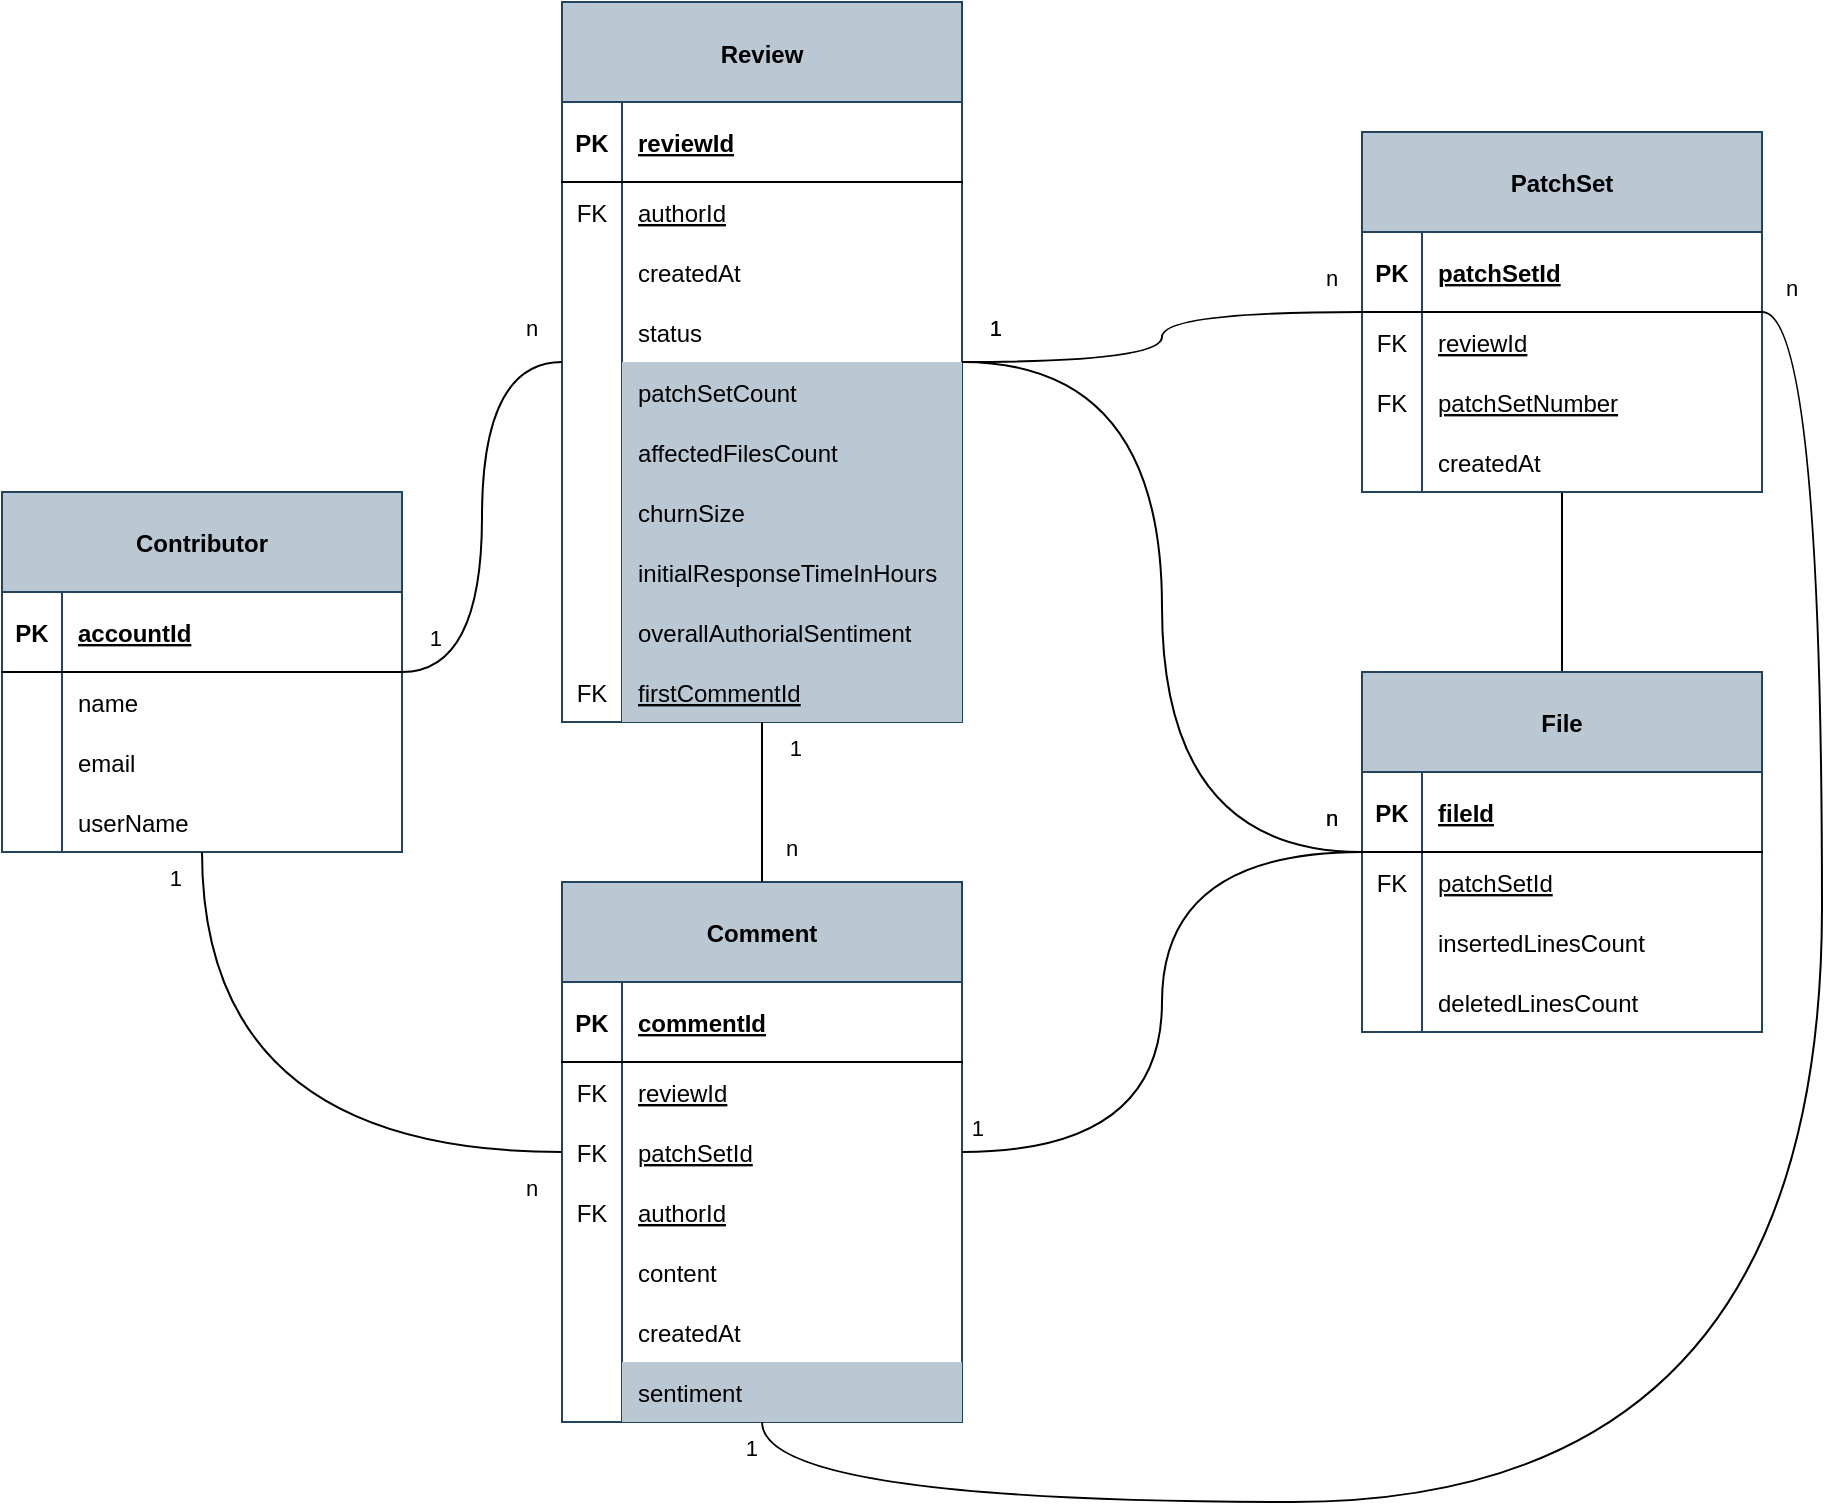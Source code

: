 <mxfile version="16.5.2" type="github"><diagram id="hAJlr7_38naY_VEKnSWe" name="Page-1"><mxGraphModel dx="2249" dy="765" grid="1" gridSize="10" guides="1" tooltips="1" connect="1" arrows="1" fold="1" page="1" pageScale="1" pageWidth="827" pageHeight="1169" math="0" shadow="0"><root><mxCell id="0"/><mxCell id="1" parent="0"/><mxCell id="wU6lkk-Ef7fBL7S0k7bZ-24" value="Review" style="shape=table;startSize=50;container=1;collapsible=1;childLayout=tableLayout;fixedRows=1;rowLines=0;fontStyle=1;align=center;resizeLast=1;spacingTop=1;fontFamily=Helvetica;labelBorderColor=none;fillColor=#bac8d3;strokeColor=#23445d;rounded=0;" parent="1" vertex="1"><mxGeometry x="160" y="160" width="200" height="360" as="geometry"><mxRectangle x="180" y="180" width="70" height="50" as="alternateBounds"/></mxGeometry></mxCell><mxCell id="wU6lkk-Ef7fBL7S0k7bZ-25" value="" style="shape=partialRectangle;collapsible=0;dropTarget=0;pointerEvents=0;fillColor=none;top=0;left=0;bottom=1;right=0;points=[[0,0.5],[1,0.5]];portConstraint=eastwest;rounded=0;" parent="wU6lkk-Ef7fBL7S0k7bZ-24" vertex="1"><mxGeometry y="50" width="200" height="40" as="geometry"/></mxCell><mxCell id="wU6lkk-Ef7fBL7S0k7bZ-26" value="PK" style="shape=partialRectangle;connectable=0;fillColor=none;top=0;left=0;bottom=0;right=0;fontStyle=1;overflow=hidden;rounded=0;" parent="wU6lkk-Ef7fBL7S0k7bZ-25" vertex="1"><mxGeometry width="30" height="40" as="geometry"><mxRectangle width="30" height="40" as="alternateBounds"/></mxGeometry></mxCell><mxCell id="wU6lkk-Ef7fBL7S0k7bZ-27" value="reviewId" style="shape=partialRectangle;connectable=0;fillColor=none;top=0;left=0;bottom=0;right=0;align=left;spacingLeft=6;fontStyle=5;overflow=hidden;rounded=0;" parent="wU6lkk-Ef7fBL7S0k7bZ-25" vertex="1"><mxGeometry x="30" width="170" height="40" as="geometry"><mxRectangle width="170" height="40" as="alternateBounds"/></mxGeometry></mxCell><mxCell id="wU6lkk-Ef7fBL7S0k7bZ-34" value="" style="shape=partialRectangle;collapsible=0;dropTarget=0;pointerEvents=0;fillColor=none;top=0;left=0;bottom=0;right=0;points=[[0,0.5],[1,0.5]];portConstraint=eastwest;rounded=0;" parent="wU6lkk-Ef7fBL7S0k7bZ-24" vertex="1"><mxGeometry y="90" width="200" height="30" as="geometry"/></mxCell><mxCell id="wU6lkk-Ef7fBL7S0k7bZ-35" value="FK" style="shape=partialRectangle;connectable=0;fillColor=none;top=0;left=0;bottom=0;right=0;editable=1;overflow=hidden;rounded=0;" parent="wU6lkk-Ef7fBL7S0k7bZ-34" vertex="1"><mxGeometry width="30" height="30" as="geometry"><mxRectangle width="30" height="30" as="alternateBounds"/></mxGeometry></mxCell><mxCell id="wU6lkk-Ef7fBL7S0k7bZ-36" value="authorId" style="shape=partialRectangle;connectable=0;fillColor=none;top=0;left=0;bottom=0;right=0;align=left;spacingLeft=6;overflow=hidden;fontStyle=4;rounded=0;" parent="wU6lkk-Ef7fBL7S0k7bZ-34" vertex="1"><mxGeometry x="30" width="170" height="30" as="geometry"><mxRectangle width="170" height="30" as="alternateBounds"/></mxGeometry></mxCell><mxCell id="wU6lkk-Ef7fBL7S0k7bZ-28" value="" style="shape=partialRectangle;collapsible=0;dropTarget=0;pointerEvents=0;fillColor=none;top=0;left=0;bottom=0;right=0;points=[[0,0.5],[1,0.5]];portConstraint=eastwest;rounded=0;" parent="wU6lkk-Ef7fBL7S0k7bZ-24" vertex="1"><mxGeometry y="120" width="200" height="30" as="geometry"/></mxCell><mxCell id="wU6lkk-Ef7fBL7S0k7bZ-29" value="" style="shape=partialRectangle;connectable=0;fillColor=none;top=0;left=0;bottom=0;right=0;editable=1;overflow=hidden;rounded=0;" parent="wU6lkk-Ef7fBL7S0k7bZ-28" vertex="1"><mxGeometry width="30" height="30" as="geometry"><mxRectangle width="30" height="30" as="alternateBounds"/></mxGeometry></mxCell><mxCell id="wU6lkk-Ef7fBL7S0k7bZ-30" value="createdAt" style="shape=partialRectangle;connectable=0;fillColor=none;top=0;left=0;bottom=0;right=0;align=left;spacingLeft=6;overflow=hidden;rounded=0;" parent="wU6lkk-Ef7fBL7S0k7bZ-28" vertex="1"><mxGeometry x="30" width="170" height="30" as="geometry"><mxRectangle width="170" height="30" as="alternateBounds"/></mxGeometry></mxCell><mxCell id="keo1zelIInVa2BC7bCIQ-1" value="" style="shape=partialRectangle;collapsible=0;dropTarget=0;pointerEvents=0;fillColor=none;top=0;left=0;bottom=0;right=0;points=[[0,0.5],[1,0.5]];portConstraint=eastwest;rounded=0;" parent="wU6lkk-Ef7fBL7S0k7bZ-24" vertex="1"><mxGeometry y="150" width="200" height="30" as="geometry"/></mxCell><mxCell id="keo1zelIInVa2BC7bCIQ-2" value="" style="shape=partialRectangle;connectable=0;fillColor=none;top=0;left=0;bottom=0;right=0;editable=1;overflow=hidden;rounded=0;" parent="keo1zelIInVa2BC7bCIQ-1" vertex="1"><mxGeometry width="30" height="30" as="geometry"><mxRectangle width="30" height="30" as="alternateBounds"/></mxGeometry></mxCell><mxCell id="keo1zelIInVa2BC7bCIQ-3" value="status" style="shape=partialRectangle;connectable=0;fillColor=none;top=0;left=0;bottom=0;right=0;align=left;spacingLeft=6;overflow=hidden;rounded=0;" parent="keo1zelIInVa2BC7bCIQ-1" vertex="1"><mxGeometry x="30" width="170" height="30" as="geometry"><mxRectangle width="170" height="30" as="alternateBounds"/></mxGeometry></mxCell><mxCell id="keo1zelIInVa2BC7bCIQ-93" value="" style="shape=partialRectangle;collapsible=0;dropTarget=0;pointerEvents=0;fillColor=none;top=0;left=0;bottom=0;right=0;points=[[0,0.5],[1,0.5]];portConstraint=eastwest;rounded=0;" parent="wU6lkk-Ef7fBL7S0k7bZ-24" vertex="1"><mxGeometry y="180" width="200" height="30" as="geometry"/></mxCell><mxCell id="keo1zelIInVa2BC7bCIQ-94" value="" style="shape=partialRectangle;connectable=0;fillColor=none;top=0;left=0;bottom=0;right=0;editable=1;overflow=hidden;rounded=0;" parent="keo1zelIInVa2BC7bCIQ-93" vertex="1"><mxGeometry width="30" height="30" as="geometry"><mxRectangle width="30" height="30" as="alternateBounds"/></mxGeometry></mxCell><mxCell id="keo1zelIInVa2BC7bCIQ-95" value="patchSetCount" style="shape=partialRectangle;connectable=0;fillColor=#BAC8D3;top=0;left=0;bottom=0;right=0;align=left;spacingLeft=6;overflow=hidden;labelBackgroundColor=none;strokeColor=#23445d;rounded=0;" parent="keo1zelIInVa2BC7bCIQ-93" vertex="1"><mxGeometry x="30" width="170" height="30" as="geometry"><mxRectangle width="170" height="30" as="alternateBounds"/></mxGeometry></mxCell><mxCell id="keo1zelIInVa2BC7bCIQ-96" value="" style="shape=partialRectangle;collapsible=0;dropTarget=0;pointerEvents=0;fillColor=none;top=0;left=0;bottom=0;right=0;points=[[0,0.5],[1,0.5]];portConstraint=eastwest;rounded=0;" parent="wU6lkk-Ef7fBL7S0k7bZ-24" vertex="1"><mxGeometry y="210" width="200" height="30" as="geometry"/></mxCell><mxCell id="keo1zelIInVa2BC7bCIQ-97" value="" style="shape=partialRectangle;connectable=0;fillColor=none;top=0;left=0;bottom=0;right=0;editable=1;overflow=hidden;rounded=0;" parent="keo1zelIInVa2BC7bCIQ-96" vertex="1"><mxGeometry width="30" height="30" as="geometry"><mxRectangle width="30" height="30" as="alternateBounds"/></mxGeometry></mxCell><mxCell id="keo1zelIInVa2BC7bCIQ-98" value="affectedFilesCount" style="shape=partialRectangle;connectable=0;fillColor=#BAC8D3;top=0;left=0;bottom=0;right=0;align=left;spacingLeft=6;overflow=hidden;labelBackgroundColor=none;rounded=0;" parent="keo1zelIInVa2BC7bCIQ-96" vertex="1"><mxGeometry x="30" width="170" height="30" as="geometry"><mxRectangle width="170" height="30" as="alternateBounds"/></mxGeometry></mxCell><mxCell id="keo1zelIInVa2BC7bCIQ-99" value="" style="shape=partialRectangle;collapsible=0;dropTarget=0;pointerEvents=0;fillColor=none;top=0;left=0;bottom=0;right=0;points=[[0,0.5],[1,0.5]];portConstraint=eastwest;rounded=0;" parent="wU6lkk-Ef7fBL7S0k7bZ-24" vertex="1"><mxGeometry y="240" width="200" height="30" as="geometry"/></mxCell><mxCell id="keo1zelIInVa2BC7bCIQ-100" value="" style="shape=partialRectangle;connectable=0;fillColor=none;top=0;left=0;bottom=0;right=0;editable=1;overflow=hidden;rounded=0;" parent="keo1zelIInVa2BC7bCIQ-99" vertex="1"><mxGeometry width="30" height="30" as="geometry"><mxRectangle width="30" height="30" as="alternateBounds"/></mxGeometry></mxCell><mxCell id="keo1zelIInVa2BC7bCIQ-101" value="churnSize" style="shape=partialRectangle;connectable=0;fillColor=#BAC8D3;top=0;left=0;bottom=0;right=0;align=left;spacingLeft=6;overflow=hidden;labelBackgroundColor=none;rounded=0;" parent="keo1zelIInVa2BC7bCIQ-99" vertex="1"><mxGeometry x="30" width="170" height="30" as="geometry"><mxRectangle width="170" height="30" as="alternateBounds"/></mxGeometry></mxCell><mxCell id="keo1zelIInVa2BC7bCIQ-102" value="" style="shape=partialRectangle;collapsible=0;dropTarget=0;pointerEvents=0;fillColor=none;top=0;left=0;bottom=0;right=0;points=[[0,0.5],[1,0.5]];portConstraint=eastwest;rounded=0;" parent="wU6lkk-Ef7fBL7S0k7bZ-24" vertex="1"><mxGeometry y="270" width="200" height="30" as="geometry"/></mxCell><mxCell id="keo1zelIInVa2BC7bCIQ-103" value="" style="shape=partialRectangle;connectable=0;fillColor=none;top=0;left=0;bottom=0;right=0;editable=1;overflow=hidden;rounded=0;" parent="keo1zelIInVa2BC7bCIQ-102" vertex="1"><mxGeometry width="30" height="30" as="geometry"><mxRectangle width="30" height="30" as="alternateBounds"/></mxGeometry></mxCell><mxCell id="keo1zelIInVa2BC7bCIQ-104" value="initialResponseTimeInHours" style="shape=partialRectangle;connectable=0;fillColor=#BAC8D3;top=0;left=0;bottom=0;right=0;align=left;spacingLeft=6;overflow=hidden;labelBackgroundColor=none;rounded=0;" parent="keo1zelIInVa2BC7bCIQ-102" vertex="1"><mxGeometry x="30" width="170" height="30" as="geometry"><mxRectangle width="170" height="30" as="alternateBounds"/></mxGeometry></mxCell><mxCell id="keo1zelIInVa2BC7bCIQ-105" value="" style="shape=partialRectangle;collapsible=0;dropTarget=0;pointerEvents=0;fillColor=none;top=0;left=0;bottom=0;right=0;points=[[0,0.5],[1,0.5]];portConstraint=eastwest;rounded=0;" parent="wU6lkk-Ef7fBL7S0k7bZ-24" vertex="1"><mxGeometry y="300" width="200" height="30" as="geometry"/></mxCell><mxCell id="keo1zelIInVa2BC7bCIQ-106" value="" style="shape=partialRectangle;connectable=0;fillColor=none;top=0;left=0;bottom=0;right=0;editable=1;overflow=hidden;rounded=0;" parent="keo1zelIInVa2BC7bCIQ-105" vertex="1"><mxGeometry width="30" height="30" as="geometry"><mxRectangle width="30" height="30" as="alternateBounds"/></mxGeometry></mxCell><mxCell id="keo1zelIInVa2BC7bCIQ-107" value="overallAuthorialSentiment" style="shape=partialRectangle;connectable=0;fillColor=#BAC8D3;top=0;left=0;bottom=0;right=0;align=left;spacingLeft=6;overflow=hidden;labelBackgroundColor=none;rounded=0;" parent="keo1zelIInVa2BC7bCIQ-105" vertex="1"><mxGeometry x="30" width="170" height="30" as="geometry"><mxRectangle width="170" height="30" as="alternateBounds"/></mxGeometry></mxCell><mxCell id="keo1zelIInVa2BC7bCIQ-180" value="" style="shape=partialRectangle;collapsible=0;dropTarget=0;pointerEvents=0;fillColor=none;top=0;left=0;bottom=0;right=0;points=[[0,0.5],[1,0.5]];portConstraint=eastwest;rounded=0;" parent="wU6lkk-Ef7fBL7S0k7bZ-24" vertex="1"><mxGeometry y="330" width="200" height="30" as="geometry"/></mxCell><mxCell id="keo1zelIInVa2BC7bCIQ-181" value="FK" style="shape=partialRectangle;connectable=0;fillColor=none;top=0;left=0;bottom=0;right=0;editable=1;overflow=hidden;rounded=0;" parent="keo1zelIInVa2BC7bCIQ-180" vertex="1"><mxGeometry width="30" height="30" as="geometry"><mxRectangle width="30" height="30" as="alternateBounds"/></mxGeometry></mxCell><mxCell id="keo1zelIInVa2BC7bCIQ-182" value="firstCommentId" style="shape=partialRectangle;connectable=0;fillColor=#BAC8D3;top=0;left=0;bottom=0;right=0;align=left;spacingLeft=6;overflow=hidden;fontStyle=4;labelBackgroundColor=none;rounded=0;" parent="keo1zelIInVa2BC7bCIQ-180" vertex="1"><mxGeometry x="30" width="170" height="30" as="geometry"><mxRectangle width="170" height="30" as="alternateBounds"/></mxGeometry></mxCell><mxCell id="keo1zelIInVa2BC7bCIQ-108" value="Comment" style="shape=table;startSize=50;container=1;collapsible=1;childLayout=tableLayout;fixedRows=1;rowLines=0;fontStyle=1;align=center;resizeLast=1;fillColor=#bac8d3;strokeColor=#23445d;rounded=0;" parent="1" vertex="1"><mxGeometry x="160" y="600" width="200" height="270" as="geometry"><mxRectangle x="180" y="610" width="90" height="50" as="alternateBounds"/></mxGeometry></mxCell><mxCell id="keo1zelIInVa2BC7bCIQ-109" value="" style="shape=partialRectangle;collapsible=0;dropTarget=0;pointerEvents=0;fillColor=none;top=0;left=0;bottom=1;right=0;points=[[0,0.5],[1,0.5]];portConstraint=eastwest;rounded=0;" parent="keo1zelIInVa2BC7bCIQ-108" vertex="1"><mxGeometry y="50" width="200" height="40" as="geometry"/></mxCell><mxCell id="keo1zelIInVa2BC7bCIQ-110" value="PK" style="shape=partialRectangle;connectable=0;fillColor=none;top=0;left=0;bottom=0;right=0;fontStyle=1;overflow=hidden;rounded=0;" parent="keo1zelIInVa2BC7bCIQ-109" vertex="1"><mxGeometry width="30" height="40" as="geometry"><mxRectangle width="30" height="40" as="alternateBounds"/></mxGeometry></mxCell><mxCell id="keo1zelIInVa2BC7bCIQ-111" value="commentId" style="shape=partialRectangle;connectable=0;fillColor=none;top=0;left=0;bottom=0;right=0;align=left;spacingLeft=6;fontStyle=5;overflow=hidden;rounded=0;" parent="keo1zelIInVa2BC7bCIQ-109" vertex="1"><mxGeometry x="30" width="170" height="40" as="geometry"><mxRectangle width="170" height="40" as="alternateBounds"/></mxGeometry></mxCell><mxCell id="keo1zelIInVa2BC7bCIQ-112" value="" style="shape=partialRectangle;collapsible=0;dropTarget=0;pointerEvents=0;fillColor=none;top=0;left=0;bottom=0;right=0;points=[[0,0.5],[1,0.5]];portConstraint=eastwest;rounded=0;" parent="keo1zelIInVa2BC7bCIQ-108" vertex="1"><mxGeometry y="90" width="200" height="30" as="geometry"/></mxCell><mxCell id="keo1zelIInVa2BC7bCIQ-113" value="FK" style="shape=partialRectangle;connectable=0;fillColor=none;top=0;left=0;bottom=0;right=0;editable=1;overflow=hidden;rounded=0;" parent="keo1zelIInVa2BC7bCIQ-112" vertex="1"><mxGeometry width="30" height="30" as="geometry"><mxRectangle width="30" height="30" as="alternateBounds"/></mxGeometry></mxCell><mxCell id="keo1zelIInVa2BC7bCIQ-114" value="reviewId" style="shape=partialRectangle;connectable=0;fillColor=none;top=0;left=0;bottom=0;right=0;align=left;spacingLeft=6;overflow=hidden;strokeColor=default;fontStyle=4;rounded=0;" parent="keo1zelIInVa2BC7bCIQ-112" vertex="1"><mxGeometry x="30" width="170" height="30" as="geometry"><mxRectangle width="170" height="30" as="alternateBounds"/></mxGeometry></mxCell><mxCell id="keo1zelIInVa2BC7bCIQ-115" value="" style="shape=partialRectangle;collapsible=0;dropTarget=0;pointerEvents=0;fillColor=none;top=0;left=0;bottom=0;right=0;points=[[0,0.5],[1,0.5]];portConstraint=eastwest;rounded=0;" parent="keo1zelIInVa2BC7bCIQ-108" vertex="1"><mxGeometry y="120" width="200" height="30" as="geometry"/></mxCell><mxCell id="keo1zelIInVa2BC7bCIQ-116" value="FK" style="shape=partialRectangle;connectable=0;fillColor=none;top=0;left=0;bottom=0;right=0;editable=1;overflow=hidden;rounded=0;" parent="keo1zelIInVa2BC7bCIQ-115" vertex="1"><mxGeometry width="30" height="30" as="geometry"><mxRectangle width="30" height="30" as="alternateBounds"/></mxGeometry></mxCell><mxCell id="keo1zelIInVa2BC7bCIQ-117" value="patchSetId" style="shape=partialRectangle;connectable=0;fillColor=none;top=0;left=0;bottom=0;right=0;align=left;spacingLeft=6;overflow=hidden;fontStyle=4;rounded=0;" parent="keo1zelIInVa2BC7bCIQ-115" vertex="1"><mxGeometry x="30" width="170" height="30" as="geometry"><mxRectangle width="170" height="30" as="alternateBounds"/></mxGeometry></mxCell><mxCell id="keo1zelIInVa2BC7bCIQ-118" value="" style="shape=partialRectangle;collapsible=0;dropTarget=0;pointerEvents=0;fillColor=none;top=0;left=0;bottom=0;right=0;points=[[0,0.5],[1,0.5]];portConstraint=eastwest;rounded=0;" parent="keo1zelIInVa2BC7bCIQ-108" vertex="1"><mxGeometry y="150" width="200" height="30" as="geometry"/></mxCell><mxCell id="keo1zelIInVa2BC7bCIQ-119" value="FK" style="shape=partialRectangle;connectable=0;fillColor=none;top=0;left=0;bottom=0;right=0;editable=1;overflow=hidden;rounded=0;" parent="keo1zelIInVa2BC7bCIQ-118" vertex="1"><mxGeometry width="30" height="30" as="geometry"><mxRectangle width="30" height="30" as="alternateBounds"/></mxGeometry></mxCell><mxCell id="keo1zelIInVa2BC7bCIQ-120" value="authorId" style="shape=partialRectangle;connectable=0;fillColor=none;top=0;left=0;bottom=0;right=0;align=left;spacingLeft=6;overflow=hidden;fontStyle=4;rounded=0;" parent="keo1zelIInVa2BC7bCIQ-118" vertex="1"><mxGeometry x="30" width="170" height="30" as="geometry"><mxRectangle width="170" height="30" as="alternateBounds"/></mxGeometry></mxCell><mxCell id="keo1zelIInVa2BC7bCIQ-121" value="" style="shape=partialRectangle;collapsible=0;dropTarget=0;pointerEvents=0;fillColor=none;top=0;left=0;bottom=0;right=0;points=[[0,0.5],[1,0.5]];portConstraint=eastwest;rounded=0;" parent="keo1zelIInVa2BC7bCIQ-108" vertex="1"><mxGeometry y="180" width="200" height="30" as="geometry"/></mxCell><mxCell id="keo1zelIInVa2BC7bCIQ-122" value="" style="shape=partialRectangle;connectable=0;fillColor=none;top=0;left=0;bottom=0;right=0;editable=1;overflow=hidden;rounded=0;" parent="keo1zelIInVa2BC7bCIQ-121" vertex="1"><mxGeometry width="30" height="30" as="geometry"><mxRectangle width="30" height="30" as="alternateBounds"/></mxGeometry></mxCell><mxCell id="keo1zelIInVa2BC7bCIQ-123" value="content" style="shape=partialRectangle;connectable=0;fillColor=none;top=0;left=0;bottom=0;right=0;align=left;spacingLeft=6;overflow=hidden;rounded=0;" parent="keo1zelIInVa2BC7bCIQ-121" vertex="1"><mxGeometry x="30" width="170" height="30" as="geometry"><mxRectangle width="170" height="30" as="alternateBounds"/></mxGeometry></mxCell><mxCell id="keo1zelIInVa2BC7bCIQ-139" value="" style="shape=partialRectangle;collapsible=0;dropTarget=0;pointerEvents=0;fillColor=none;top=0;left=0;bottom=0;right=0;points=[[0,0.5],[1,0.5]];portConstraint=eastwest;rounded=0;" parent="keo1zelIInVa2BC7bCIQ-108" vertex="1"><mxGeometry y="210" width="200" height="30" as="geometry"/></mxCell><mxCell id="keo1zelIInVa2BC7bCIQ-140" value="" style="shape=partialRectangle;connectable=0;fillColor=none;top=0;left=0;bottom=0;right=0;editable=1;overflow=hidden;rounded=0;" parent="keo1zelIInVa2BC7bCIQ-139" vertex="1"><mxGeometry width="30" height="30" as="geometry"><mxRectangle width="30" height="30" as="alternateBounds"/></mxGeometry></mxCell><mxCell id="keo1zelIInVa2BC7bCIQ-141" value="createdAt" style="shape=partialRectangle;connectable=0;fillColor=none;top=0;left=0;bottom=0;right=0;align=left;spacingLeft=6;overflow=hidden;rounded=0;" parent="keo1zelIInVa2BC7bCIQ-139" vertex="1"><mxGeometry x="30" width="170" height="30" as="geometry"><mxRectangle width="170" height="30" as="alternateBounds"/></mxGeometry></mxCell><mxCell id="keo1zelIInVa2BC7bCIQ-164" value="" style="shape=partialRectangle;collapsible=0;dropTarget=0;pointerEvents=0;fillColor=none;top=0;left=0;bottom=0;right=0;points=[[0,0.5],[1,0.5]];portConstraint=eastwest;rounded=0;" parent="keo1zelIInVa2BC7bCIQ-108" vertex="1"><mxGeometry y="240" width="200" height="30" as="geometry"/></mxCell><mxCell id="keo1zelIInVa2BC7bCIQ-165" value="" style="shape=partialRectangle;connectable=0;fillColor=none;top=0;left=0;bottom=0;right=0;editable=1;overflow=hidden;rounded=0;" parent="keo1zelIInVa2BC7bCIQ-164" vertex="1"><mxGeometry width="30" height="30" as="geometry"><mxRectangle width="30" height="30" as="alternateBounds"/></mxGeometry></mxCell><mxCell id="keo1zelIInVa2BC7bCIQ-166" value="sentiment" style="shape=partialRectangle;connectable=0;fillColor=#BAC8D3;top=0;left=0;bottom=0;right=0;align=left;spacingLeft=6;overflow=hidden;rounded=0;" parent="keo1zelIInVa2BC7bCIQ-164" vertex="1"><mxGeometry x="30" width="170" height="30" as="geometry"><mxRectangle width="170" height="30" as="alternateBounds"/></mxGeometry></mxCell><mxCell id="keo1zelIInVa2BC7bCIQ-223" style="endArrow=none;edgeStyle=orthogonalEdgeStyle;orthogonalLoop=1;jettySize=auto;html=1;entryX=0.5;entryY=0;entryDx=0;entryDy=0;fontFamily=Helvetica;curved=1;rounded=0;" parent="1" source="keo1zelIInVa2BC7bCIQ-142" target="keo1zelIInVa2BC7bCIQ-186" edge="1"><mxGeometry relative="1" as="geometry"/></mxCell><mxCell id="keo1zelIInVa2BC7bCIQ-142" value="PatchSet" style="shape=table;startSize=50;container=1;collapsible=1;childLayout=tableLayout;fixedRows=1;rowLines=0;fontStyle=1;align=center;resizeLast=1;fillColor=#bac8d3;strokeColor=#23445d;rounded=0;" parent="1" vertex="1"><mxGeometry x="560" y="225" width="200" height="180" as="geometry"><mxRectangle x="560" y="190" width="80" height="50" as="alternateBounds"/></mxGeometry></mxCell><mxCell id="keo1zelIInVa2BC7bCIQ-143" value="" style="shape=partialRectangle;collapsible=0;dropTarget=0;pointerEvents=0;fillColor=none;top=0;left=0;bottom=1;right=0;points=[[0,0.5],[1,0.5]];portConstraint=eastwest;rounded=0;" parent="keo1zelIInVa2BC7bCIQ-142" vertex="1"><mxGeometry y="50" width="200" height="40" as="geometry"/></mxCell><mxCell id="keo1zelIInVa2BC7bCIQ-144" value="PK" style="shape=partialRectangle;connectable=0;fillColor=none;top=0;left=0;bottom=0;right=0;fontStyle=1;overflow=hidden;rounded=0;" parent="keo1zelIInVa2BC7bCIQ-143" vertex="1"><mxGeometry width="30" height="40" as="geometry"><mxRectangle width="30" height="40" as="alternateBounds"/></mxGeometry></mxCell><mxCell id="keo1zelIInVa2BC7bCIQ-145" value="patchSetId" style="shape=partialRectangle;connectable=0;fillColor=none;top=0;left=0;bottom=0;right=0;align=left;spacingLeft=6;fontStyle=5;overflow=hidden;rounded=0;" parent="keo1zelIInVa2BC7bCIQ-143" vertex="1"><mxGeometry x="30" width="170" height="40" as="geometry"><mxRectangle width="170" height="40" as="alternateBounds"/></mxGeometry></mxCell><mxCell id="keo1zelIInVa2BC7bCIQ-146" value="" style="shape=partialRectangle;collapsible=0;dropTarget=0;pointerEvents=0;fillColor=none;top=0;left=0;bottom=0;right=0;points=[[0,0.5],[1,0.5]];portConstraint=eastwest;rounded=0;" parent="keo1zelIInVa2BC7bCIQ-142" vertex="1"><mxGeometry y="90" width="200" height="30" as="geometry"/></mxCell><mxCell id="keo1zelIInVa2BC7bCIQ-147" value="FK" style="shape=partialRectangle;connectable=0;fillColor=none;top=0;left=0;bottom=0;right=0;editable=1;overflow=hidden;rounded=0;" parent="keo1zelIInVa2BC7bCIQ-146" vertex="1"><mxGeometry width="30" height="30" as="geometry"><mxRectangle width="30" height="30" as="alternateBounds"/></mxGeometry></mxCell><mxCell id="keo1zelIInVa2BC7bCIQ-148" value="reviewId" style="shape=partialRectangle;connectable=0;fillColor=none;top=0;left=0;bottom=0;right=0;align=left;spacingLeft=6;overflow=hidden;strokeColor=default;fontStyle=4;rounded=0;" parent="keo1zelIInVa2BC7bCIQ-146" vertex="1"><mxGeometry x="30" width="170" height="30" as="geometry"><mxRectangle width="170" height="30" as="alternateBounds"/></mxGeometry></mxCell><mxCell id="keo1zelIInVa2BC7bCIQ-152" value="" style="shape=partialRectangle;collapsible=0;dropTarget=0;pointerEvents=0;fillColor=none;top=0;left=0;bottom=0;right=0;points=[[0,0.5],[1,0.5]];portConstraint=eastwest;rounded=0;" parent="keo1zelIInVa2BC7bCIQ-142" vertex="1"><mxGeometry y="120" width="200" height="30" as="geometry"/></mxCell><mxCell id="keo1zelIInVa2BC7bCIQ-153" value="FK" style="shape=partialRectangle;connectable=0;fillColor=none;top=0;left=0;bottom=0;right=0;editable=1;overflow=hidden;rounded=0;" parent="keo1zelIInVa2BC7bCIQ-152" vertex="1"><mxGeometry width="30" height="30" as="geometry"><mxRectangle width="30" height="30" as="alternateBounds"/></mxGeometry></mxCell><mxCell id="keo1zelIInVa2BC7bCIQ-154" value="patchSetNumber" style="shape=partialRectangle;connectable=0;fillColor=none;top=0;left=0;bottom=0;right=0;align=left;spacingLeft=6;overflow=hidden;fontStyle=4;rounded=0;" parent="keo1zelIInVa2BC7bCIQ-152" vertex="1"><mxGeometry x="30" width="170" height="30" as="geometry"><mxRectangle width="170" height="30" as="alternateBounds"/></mxGeometry></mxCell><mxCell id="keo1zelIInVa2BC7bCIQ-183" value="" style="shape=partialRectangle;collapsible=0;dropTarget=0;pointerEvents=0;fillColor=none;top=0;left=0;bottom=0;right=0;points=[[0,0.5],[1,0.5]];portConstraint=eastwest;rounded=0;" parent="keo1zelIInVa2BC7bCIQ-142" vertex="1"><mxGeometry y="150" width="200" height="30" as="geometry"/></mxCell><mxCell id="keo1zelIInVa2BC7bCIQ-184" value="" style="shape=partialRectangle;connectable=0;fillColor=none;top=0;left=0;bottom=0;right=0;editable=1;overflow=hidden;rounded=0;" parent="keo1zelIInVa2BC7bCIQ-183" vertex="1"><mxGeometry width="30" height="30" as="geometry"><mxRectangle width="30" height="30" as="alternateBounds"/></mxGeometry></mxCell><mxCell id="keo1zelIInVa2BC7bCIQ-185" value="createdAt" style="shape=partialRectangle;connectable=0;fillColor=none;top=0;left=0;bottom=0;right=0;align=left;spacingLeft=6;overflow=hidden;fontStyle=0;rounded=0;" parent="keo1zelIInVa2BC7bCIQ-183" vertex="1"><mxGeometry x="30" width="170" height="30" as="geometry"><mxRectangle width="170" height="30" as="alternateBounds"/></mxGeometry></mxCell><mxCell id="keo1zelIInVa2BC7bCIQ-167" value="Contributor" style="shape=table;startSize=50;container=1;collapsible=1;childLayout=tableLayout;fixedRows=1;rowLines=0;fontStyle=1;align=center;resizeLast=1;fillColor=#bac8d3;strokeColor=#23445d;rounded=0;" parent="1" vertex="1"><mxGeometry x="-120" y="405" width="200" height="180" as="geometry"><mxRectangle x="570" y="560" width="100" height="50" as="alternateBounds"/></mxGeometry></mxCell><mxCell id="keo1zelIInVa2BC7bCIQ-168" value="" style="shape=partialRectangle;collapsible=0;dropTarget=0;pointerEvents=0;fillColor=none;top=0;left=0;bottom=1;right=0;points=[[0,0.5],[1,0.5]];portConstraint=eastwest;rounded=0;" parent="keo1zelIInVa2BC7bCIQ-167" vertex="1"><mxGeometry y="50" width="200" height="40" as="geometry"/></mxCell><mxCell id="keo1zelIInVa2BC7bCIQ-169" value="PK" style="shape=partialRectangle;connectable=0;fillColor=none;top=0;left=0;bottom=0;right=0;fontStyle=1;overflow=hidden;rounded=0;" parent="keo1zelIInVa2BC7bCIQ-168" vertex="1"><mxGeometry width="30" height="40" as="geometry"><mxRectangle width="30" height="40" as="alternateBounds"/></mxGeometry></mxCell><mxCell id="keo1zelIInVa2BC7bCIQ-170" value="accountId" style="shape=partialRectangle;connectable=0;fillColor=none;top=0;left=0;bottom=0;right=0;align=left;spacingLeft=6;fontStyle=5;overflow=hidden;rounded=0;" parent="keo1zelIInVa2BC7bCIQ-168" vertex="1"><mxGeometry x="30" width="170" height="40" as="geometry"><mxRectangle width="170" height="40" as="alternateBounds"/></mxGeometry></mxCell><mxCell id="keo1zelIInVa2BC7bCIQ-171" value="" style="shape=partialRectangle;collapsible=0;dropTarget=0;pointerEvents=0;fillColor=none;top=0;left=0;bottom=0;right=0;points=[[0,0.5],[1,0.5]];portConstraint=eastwest;rounded=0;" parent="keo1zelIInVa2BC7bCIQ-167" vertex="1"><mxGeometry y="90" width="200" height="30" as="geometry"/></mxCell><mxCell id="keo1zelIInVa2BC7bCIQ-172" value="" style="shape=partialRectangle;connectable=0;fillColor=none;top=0;left=0;bottom=0;right=0;editable=1;overflow=hidden;rounded=0;" parent="keo1zelIInVa2BC7bCIQ-171" vertex="1"><mxGeometry width="30" height="30" as="geometry"><mxRectangle width="30" height="30" as="alternateBounds"/></mxGeometry></mxCell><mxCell id="keo1zelIInVa2BC7bCIQ-173" value="name" style="shape=partialRectangle;connectable=0;fillColor=none;top=0;left=0;bottom=0;right=0;align=left;spacingLeft=6;overflow=hidden;strokeColor=default;fontStyle=0;rounded=0;" parent="keo1zelIInVa2BC7bCIQ-171" vertex="1"><mxGeometry x="30" width="170" height="30" as="geometry"><mxRectangle width="170" height="30" as="alternateBounds"/></mxGeometry></mxCell><mxCell id="keo1zelIInVa2BC7bCIQ-174" value="" style="shape=partialRectangle;collapsible=0;dropTarget=0;pointerEvents=0;fillColor=none;top=0;left=0;bottom=0;right=0;points=[[0,0.5],[1,0.5]];portConstraint=eastwest;rounded=0;" parent="keo1zelIInVa2BC7bCIQ-167" vertex="1"><mxGeometry y="120" width="200" height="30" as="geometry"/></mxCell><mxCell id="keo1zelIInVa2BC7bCIQ-175" value="" style="shape=partialRectangle;connectable=0;fillColor=none;top=0;left=0;bottom=0;right=0;editable=1;overflow=hidden;rounded=0;" parent="keo1zelIInVa2BC7bCIQ-174" vertex="1"><mxGeometry width="30" height="30" as="geometry"><mxRectangle width="30" height="30" as="alternateBounds"/></mxGeometry></mxCell><mxCell id="keo1zelIInVa2BC7bCIQ-176" value="email" style="shape=partialRectangle;connectable=0;fillColor=none;top=0;left=0;bottom=0;right=0;align=left;spacingLeft=6;overflow=hidden;fontStyle=0;rounded=0;" parent="keo1zelIInVa2BC7bCIQ-174" vertex="1"><mxGeometry x="30" width="170" height="30" as="geometry"><mxRectangle width="170" height="30" as="alternateBounds"/></mxGeometry></mxCell><mxCell id="keo1zelIInVa2BC7bCIQ-177" value="" style="shape=partialRectangle;collapsible=0;dropTarget=0;pointerEvents=0;fillColor=none;top=0;left=0;bottom=0;right=0;points=[[0,0.5],[1,0.5]];portConstraint=eastwest;rounded=0;" parent="keo1zelIInVa2BC7bCIQ-167" vertex="1"><mxGeometry y="150" width="200" height="30" as="geometry"/></mxCell><mxCell id="keo1zelIInVa2BC7bCIQ-178" value="" style="shape=partialRectangle;connectable=0;fillColor=none;top=0;left=0;bottom=0;right=0;editable=1;overflow=hidden;rounded=0;" parent="keo1zelIInVa2BC7bCIQ-177" vertex="1"><mxGeometry width="30" height="30" as="geometry"><mxRectangle width="30" height="30" as="alternateBounds"/></mxGeometry></mxCell><mxCell id="keo1zelIInVa2BC7bCIQ-179" value="userName" style="shape=partialRectangle;connectable=0;fillColor=none;top=0;left=0;bottom=0;right=0;align=left;spacingLeft=6;overflow=hidden;fontStyle=0;rounded=0;" parent="keo1zelIInVa2BC7bCIQ-177" vertex="1"><mxGeometry x="30" width="170" height="30" as="geometry"><mxRectangle width="170" height="30" as="alternateBounds"/></mxGeometry></mxCell><mxCell id="keo1zelIInVa2BC7bCIQ-186" value="File" style="shape=table;startSize=50;container=1;collapsible=1;childLayout=tableLayout;fixedRows=1;rowLines=0;fontStyle=1;align=center;resizeLast=1;fillColor=#bac8d3;strokeColor=#23445d;rounded=0;" parent="1" vertex="1"><mxGeometry x="560" y="495" width="200" height="180" as="geometry"><mxRectangle x="-100" y="260" width="50" height="50" as="alternateBounds"/></mxGeometry></mxCell><mxCell id="keo1zelIInVa2BC7bCIQ-187" value="" style="shape=partialRectangle;collapsible=0;dropTarget=0;pointerEvents=0;fillColor=none;top=0;left=0;bottom=1;right=0;points=[[0,0.5],[1,0.5]];portConstraint=eastwest;rounded=0;" parent="keo1zelIInVa2BC7bCIQ-186" vertex="1"><mxGeometry y="50" width="200" height="40" as="geometry"/></mxCell><mxCell id="keo1zelIInVa2BC7bCIQ-188" value="PK" style="shape=partialRectangle;connectable=0;fillColor=none;top=0;left=0;bottom=0;right=0;fontStyle=1;overflow=hidden;rounded=0;" parent="keo1zelIInVa2BC7bCIQ-187" vertex="1"><mxGeometry width="30" height="40" as="geometry"><mxRectangle width="30" height="40" as="alternateBounds"/></mxGeometry></mxCell><mxCell id="keo1zelIInVa2BC7bCIQ-189" value="fileId" style="shape=partialRectangle;connectable=0;fillColor=none;top=0;left=0;bottom=0;right=0;align=left;spacingLeft=6;fontStyle=5;overflow=hidden;rounded=0;" parent="keo1zelIInVa2BC7bCIQ-187" vertex="1"><mxGeometry x="30" width="170" height="40" as="geometry"><mxRectangle width="170" height="40" as="alternateBounds"/></mxGeometry></mxCell><mxCell id="keo1zelIInVa2BC7bCIQ-190" value="" style="shape=partialRectangle;collapsible=0;dropTarget=0;pointerEvents=0;fillColor=none;top=0;left=0;bottom=0;right=0;points=[[0,0.5],[1,0.5]];portConstraint=eastwest;rounded=0;" parent="keo1zelIInVa2BC7bCIQ-186" vertex="1"><mxGeometry y="90" width="200" height="30" as="geometry"/></mxCell><mxCell id="keo1zelIInVa2BC7bCIQ-191" value="FK" style="shape=partialRectangle;connectable=0;fillColor=none;top=0;left=0;bottom=0;right=0;editable=1;overflow=hidden;rounded=0;" parent="keo1zelIInVa2BC7bCIQ-190" vertex="1"><mxGeometry width="30" height="30" as="geometry"><mxRectangle width="30" height="30" as="alternateBounds"/></mxGeometry></mxCell><mxCell id="keo1zelIInVa2BC7bCIQ-192" value="patchSetId" style="shape=partialRectangle;connectable=0;fillColor=none;top=0;left=0;bottom=0;right=0;align=left;spacingLeft=6;overflow=hidden;strokeColor=default;fontStyle=4;rounded=0;" parent="keo1zelIInVa2BC7bCIQ-190" vertex="1"><mxGeometry x="30" width="170" height="30" as="geometry"><mxRectangle width="170" height="30" as="alternateBounds"/></mxGeometry></mxCell><mxCell id="keo1zelIInVa2BC7bCIQ-193" value="" style="shape=partialRectangle;collapsible=0;dropTarget=0;pointerEvents=0;fillColor=none;top=0;left=0;bottom=0;right=0;points=[[0,0.5],[1,0.5]];portConstraint=eastwest;rounded=0;" parent="keo1zelIInVa2BC7bCIQ-186" vertex="1"><mxGeometry y="120" width="200" height="30" as="geometry"/></mxCell><mxCell id="keo1zelIInVa2BC7bCIQ-194" value="" style="shape=partialRectangle;connectable=0;fillColor=none;top=0;left=0;bottom=0;right=0;editable=1;overflow=hidden;rounded=0;" parent="keo1zelIInVa2BC7bCIQ-193" vertex="1"><mxGeometry width="30" height="30" as="geometry"><mxRectangle width="30" height="30" as="alternateBounds"/></mxGeometry></mxCell><mxCell id="keo1zelIInVa2BC7bCIQ-195" value="insertedLinesCount" style="shape=partialRectangle;connectable=0;fillColor=none;top=0;left=0;bottom=0;right=0;align=left;spacingLeft=6;overflow=hidden;fontStyle=0;rounded=0;" parent="keo1zelIInVa2BC7bCIQ-193" vertex="1"><mxGeometry x="30" width="170" height="30" as="geometry"><mxRectangle width="170" height="30" as="alternateBounds"/></mxGeometry></mxCell><mxCell id="keo1zelIInVa2BC7bCIQ-196" value="" style="shape=partialRectangle;collapsible=0;dropTarget=0;pointerEvents=0;fillColor=none;top=0;left=0;bottom=0;right=0;points=[[0,0.5],[1,0.5]];portConstraint=eastwest;rounded=0;" parent="keo1zelIInVa2BC7bCIQ-186" vertex="1"><mxGeometry y="150" width="200" height="30" as="geometry"/></mxCell><mxCell id="keo1zelIInVa2BC7bCIQ-197" value="" style="shape=partialRectangle;connectable=0;fillColor=none;top=0;left=0;bottom=0;right=0;editable=1;overflow=hidden;rounded=0;" parent="keo1zelIInVa2BC7bCIQ-196" vertex="1"><mxGeometry width="30" height="30" as="geometry"><mxRectangle width="30" height="30" as="alternateBounds"/></mxGeometry></mxCell><mxCell id="keo1zelIInVa2BC7bCIQ-198" value="deletedLinesCount" style="shape=partialRectangle;connectable=0;fillColor=none;top=0;left=0;bottom=0;right=0;align=left;spacingLeft=6;overflow=hidden;fontStyle=0;rounded=0;" parent="keo1zelIInVa2BC7bCIQ-196" vertex="1"><mxGeometry x="30" width="170" height="30" as="geometry"><mxRectangle width="170" height="30" as="alternateBounds"/></mxGeometry></mxCell><mxCell id="keo1zelIInVa2BC7bCIQ-243" value="" style="endArrow=none;html=1;endSize=12;startArrow=none;startSize=14;startFill=0;edgeStyle=orthogonalEdgeStyle;fontFamily=Helvetica;strokeWidth=1;curved=1;" parent="1" source="wU6lkk-Ef7fBL7S0k7bZ-24" target="keo1zelIInVa2BC7bCIQ-167" edge="1"><mxGeometry relative="1" as="geometry"><mxPoint x="200" y="550" as="sourcePoint"/><mxPoint x="360" y="550" as="targetPoint"/></mxGeometry></mxCell><mxCell id="keo1zelIInVa2BC7bCIQ-244" value="n" style="edgeLabel;resizable=0;html=1;align=left;verticalAlign=top;labelBackgroundColor=none;labelBorderColor=none;fontFamily=Helvetica;strokeWidth=2;fillColor=#BAC8D3;gradientColor=none;" parent="keo1zelIInVa2BC7bCIQ-243" connectable="0" vertex="1"><mxGeometry x="-1" relative="1" as="geometry"><mxPoint x="-20" y="-30" as="offset"/></mxGeometry></mxCell><mxCell id="keo1zelIInVa2BC7bCIQ-245" value="1" style="edgeLabel;resizable=0;html=1;align=right;verticalAlign=top;labelBackgroundColor=none;labelBorderColor=none;fontFamily=Helvetica;strokeWidth=2;fillColor=#BAC8D3;gradientColor=none;" parent="keo1zelIInVa2BC7bCIQ-243" connectable="0" vertex="1"><mxGeometry x="1" relative="1" as="geometry"><mxPoint x="20" y="-30" as="offset"/></mxGeometry></mxCell><mxCell id="keo1zelIInVa2BC7bCIQ-249" value="" style="endArrow=none;html=1;endSize=12;startArrow=none;startSize=14;startFill=0;edgeStyle=orthogonalEdgeStyle;fontFamily=Helvetica;strokeWidth=1;curved=1;" parent="1" source="keo1zelIInVa2BC7bCIQ-142" target="wU6lkk-Ef7fBL7S0k7bZ-24" edge="1"><mxGeometry relative="1" as="geometry"><mxPoint x="530" y="230" as="sourcePoint"/><mxPoint x="440" y="230" as="targetPoint"/></mxGeometry></mxCell><mxCell id="keo1zelIInVa2BC7bCIQ-250" value="n" style="edgeLabel;resizable=0;html=1;align=left;verticalAlign=top;labelBackgroundColor=none;labelBorderColor=none;fontFamily=Helvetica;strokeWidth=2;fillColor=#BAC8D3;gradientColor=none;" parent="keo1zelIInVa2BC7bCIQ-249" connectable="0" vertex="1"><mxGeometry x="-1" relative="1" as="geometry"><mxPoint x="-20" y="-30" as="offset"/></mxGeometry></mxCell><mxCell id="keo1zelIInVa2BC7bCIQ-251" value="1" style="edgeLabel;resizable=0;html=1;align=right;verticalAlign=top;labelBackgroundColor=none;labelBorderColor=none;fontFamily=Helvetica;strokeWidth=2;fillColor=#BAC8D3;gradientColor=none;" parent="keo1zelIInVa2BC7bCIQ-249" connectable="0" vertex="1"><mxGeometry x="1" relative="1" as="geometry"><mxPoint x="20" y="-30" as="offset"/></mxGeometry></mxCell><mxCell id="keo1zelIInVa2BC7bCIQ-252" value="" style="endArrow=none;html=1;endSize=12;startArrow=none;startSize=14;startFill=0;edgeStyle=orthogonalEdgeStyle;fontFamily=Helvetica;strokeWidth=1;curved=1;" parent="1" source="keo1zelIInVa2BC7bCIQ-186" target="wU6lkk-Ef7fBL7S0k7bZ-24" edge="1"><mxGeometry relative="1" as="geometry"><mxPoint x="594" y="390" as="sourcePoint"/><mxPoint x="414" y="480" as="targetPoint"/></mxGeometry></mxCell><mxCell id="keo1zelIInVa2BC7bCIQ-253" value="n" style="edgeLabel;resizable=0;html=1;align=left;verticalAlign=top;labelBackgroundColor=none;labelBorderColor=none;fontFamily=Helvetica;strokeWidth=2;fillColor=#BAC8D3;gradientColor=none;" parent="keo1zelIInVa2BC7bCIQ-252" connectable="0" vertex="1"><mxGeometry x="-1" relative="1" as="geometry"><mxPoint x="-20" y="-30" as="offset"/></mxGeometry></mxCell><mxCell id="keo1zelIInVa2BC7bCIQ-254" value="1" style="edgeLabel;resizable=0;html=1;align=right;verticalAlign=top;labelBackgroundColor=none;labelBorderColor=none;fontFamily=Helvetica;strokeWidth=2;fillColor=#BAC8D3;gradientColor=none;" parent="keo1zelIInVa2BC7bCIQ-252" connectable="0" vertex="1"><mxGeometry x="1" relative="1" as="geometry"><mxPoint x="20" y="-30" as="offset"/></mxGeometry></mxCell><mxCell id="keo1zelIInVa2BC7bCIQ-255" value="" style="endArrow=none;html=1;endSize=12;startArrow=none;startSize=14;startFill=0;edgeStyle=orthogonalEdgeStyle;fontFamily=Helvetica;strokeWidth=1;curved=1;" parent="1" source="keo1zelIInVa2BC7bCIQ-108" target="wU6lkk-Ef7fBL7S0k7bZ-24" edge="1"><mxGeometry relative="1" as="geometry"><mxPoint x="550" y="690" as="sourcePoint"/><mxPoint x="370" y="570" as="targetPoint"/></mxGeometry></mxCell><mxCell id="keo1zelIInVa2BC7bCIQ-256" value="n" style="edgeLabel;resizable=0;html=1;align=left;verticalAlign=top;labelBackgroundColor=none;labelBorderColor=none;fontFamily=Helvetica;strokeWidth=2;fillColor=#BAC8D3;gradientColor=none;" parent="keo1zelIInVa2BC7bCIQ-255" connectable="0" vertex="1"><mxGeometry x="-1" relative="1" as="geometry"><mxPoint x="10" y="-30" as="offset"/></mxGeometry></mxCell><mxCell id="keo1zelIInVa2BC7bCIQ-257" value="1" style="edgeLabel;resizable=0;html=1;align=right;verticalAlign=top;labelBackgroundColor=none;labelBorderColor=none;fontFamily=Helvetica;strokeWidth=2;fillColor=#BAC8D3;gradientColor=none;" parent="keo1zelIInVa2BC7bCIQ-255" connectable="0" vertex="1"><mxGeometry x="1" relative="1" as="geometry"><mxPoint x="20" as="offset"/></mxGeometry></mxCell><mxCell id="keo1zelIInVa2BC7bCIQ-258" value="" style="endArrow=none;html=1;endSize=12;startArrow=none;startSize=14;startFill=0;edgeStyle=orthogonalEdgeStyle;fontFamily=Helvetica;strokeWidth=1;curved=1;" parent="1" source="keo1zelIInVa2BC7bCIQ-108" target="keo1zelIInVa2BC7bCIQ-167" edge="1"><mxGeometry relative="1" as="geometry"><mxPoint x="140" y="640" as="sourcePoint"/><mxPoint x="-40" y="520" as="targetPoint"/></mxGeometry></mxCell><mxCell id="keo1zelIInVa2BC7bCIQ-259" value="n" style="edgeLabel;resizable=0;html=1;align=left;verticalAlign=top;labelBackgroundColor=none;labelBorderColor=none;fontFamily=Helvetica;strokeWidth=2;fillColor=#BAC8D3;gradientColor=none;" parent="keo1zelIInVa2BC7bCIQ-258" connectable="0" vertex="1"><mxGeometry x="-1" relative="1" as="geometry"><mxPoint x="-20" y="5" as="offset"/></mxGeometry></mxCell><mxCell id="keo1zelIInVa2BC7bCIQ-260" value="1" style="edgeLabel;resizable=0;html=1;align=right;verticalAlign=top;labelBackgroundColor=none;labelBorderColor=none;fontFamily=Helvetica;strokeWidth=2;fillColor=#BAC8D3;gradientColor=none;" parent="keo1zelIInVa2BC7bCIQ-258" connectable="0" vertex="1"><mxGeometry x="1" relative="1" as="geometry"><mxPoint x="-10" as="offset"/></mxGeometry></mxCell><mxCell id="keo1zelIInVa2BC7bCIQ-264" value="" style="endArrow=none;html=1;endSize=12;startArrow=none;startSize=14;startFill=0;edgeStyle=orthogonalEdgeStyle;fontFamily=Helvetica;strokeWidth=1;curved=1;" parent="1" source="keo1zelIInVa2BC7bCIQ-142" target="keo1zelIInVa2BC7bCIQ-108" edge="1"><mxGeometry relative="1" as="geometry"><mxPoint x="570" y="610" as="sourcePoint"/><mxPoint x="390" y="765" as="targetPoint"/><Array as="points"><mxPoint x="790" y="315"/><mxPoint x="790" y="910"/><mxPoint x="260" y="910"/></Array></mxGeometry></mxCell><mxCell id="keo1zelIInVa2BC7bCIQ-265" value="n" style="edgeLabel;resizable=0;html=1;align=left;verticalAlign=top;labelBackgroundColor=none;labelBorderColor=none;fontFamily=Helvetica;strokeWidth=2;fillColor=#BAC8D3;gradientColor=none;" parent="keo1zelIInVa2BC7bCIQ-264" connectable="0" vertex="1"><mxGeometry x="-1" relative="1" as="geometry"><mxPoint x="10" y="-25" as="offset"/></mxGeometry></mxCell><mxCell id="keo1zelIInVa2BC7bCIQ-266" value="1" style="edgeLabel;resizable=0;html=1;align=right;verticalAlign=top;labelBackgroundColor=none;labelBorderColor=none;fontFamily=Helvetica;strokeWidth=2;fillColor=#BAC8D3;gradientColor=none;" parent="keo1zelIInVa2BC7bCIQ-264" connectable="0" vertex="1"><mxGeometry x="1" relative="1" as="geometry"><mxPoint x="-2" as="offset"/></mxGeometry></mxCell><mxCell id="keo1zelIInVa2BC7bCIQ-267" value="" style="endArrow=none;html=1;endSize=12;startArrow=none;startSize=14;startFill=0;edgeStyle=orthogonalEdgeStyle;fontFamily=Helvetica;strokeWidth=1;curved=1;" parent="1" source="keo1zelIInVa2BC7bCIQ-186" target="keo1zelIInVa2BC7bCIQ-108" edge="1"><mxGeometry relative="1" as="geometry"><mxPoint x="494" y="560" as="sourcePoint"/><mxPoint x="414" y="715" as="targetPoint"/></mxGeometry></mxCell><mxCell id="keo1zelIInVa2BC7bCIQ-268" value="n" style="edgeLabel;resizable=0;html=1;align=left;verticalAlign=top;labelBackgroundColor=none;labelBorderColor=none;fontFamily=Helvetica;strokeWidth=2;fillColor=#BAC8D3;gradientColor=none;" parent="keo1zelIInVa2BC7bCIQ-267" connectable="0" vertex="1"><mxGeometry x="-1" relative="1" as="geometry"><mxPoint x="-20" y="-30" as="offset"/></mxGeometry></mxCell><mxCell id="keo1zelIInVa2BC7bCIQ-269" value="1" style="edgeLabel;resizable=0;html=1;align=right;verticalAlign=top;labelBackgroundColor=none;labelBorderColor=none;fontFamily=Helvetica;strokeWidth=2;fillColor=#BAC8D3;gradientColor=none;" parent="keo1zelIInVa2BC7bCIQ-267" connectable="0" vertex="1"><mxGeometry x="1" relative="1" as="geometry"><mxPoint x="11" y="-25" as="offset"/></mxGeometry></mxCell></root></mxGraphModel></diagram></mxfile>